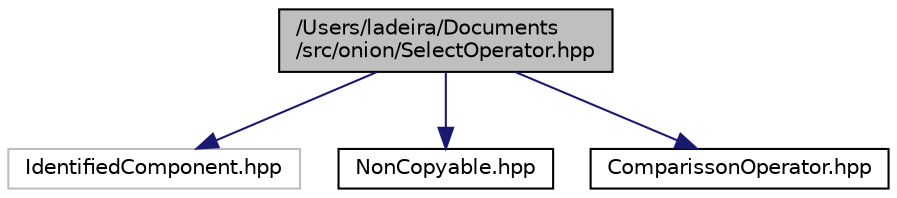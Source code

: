 digraph "/Users/ladeira/Documents/src/onion/SelectOperator.hpp"
{
 // LATEX_PDF_SIZE
  edge [fontname="Helvetica",fontsize="10",labelfontname="Helvetica",labelfontsize="10"];
  node [fontname="Helvetica",fontsize="10",shape=record];
  Node1 [label="/Users/ladeira/Documents\l/src/onion/SelectOperator.hpp",height=0.2,width=0.4,color="black", fillcolor="grey75", style="filled", fontcolor="black",tooltip="This header introduces the SelectOperator class interface."];
  Node1 -> Node2 [color="midnightblue",fontsize="10",style="solid",fontname="Helvetica"];
  Node2 [label="IdentifiedComponent.hpp",height=0.2,width=0.4,color="grey75", fillcolor="white", style="filled",tooltip=" "];
  Node1 -> Node3 [color="midnightblue",fontsize="10",style="solid",fontname="Helvetica"];
  Node3 [label="NonCopyable.hpp",height=0.2,width=0.4,color="black", fillcolor="white", style="filled",URL="$_non_copyable_8hpp.html",tooltip="Contains the declaration of the NonCopyable class."];
  Node1 -> Node4 [color="midnightblue",fontsize="10",style="solid",fontname="Helvetica"];
  Node4 [label="ComparissonOperator.hpp",height=0.2,width=0.4,color="black", fillcolor="white", style="filled",URL="$_comparisson_operator_8hpp.html",tooltip="This header introduces the facilities for abstracting the comparisson of objects."];
}
